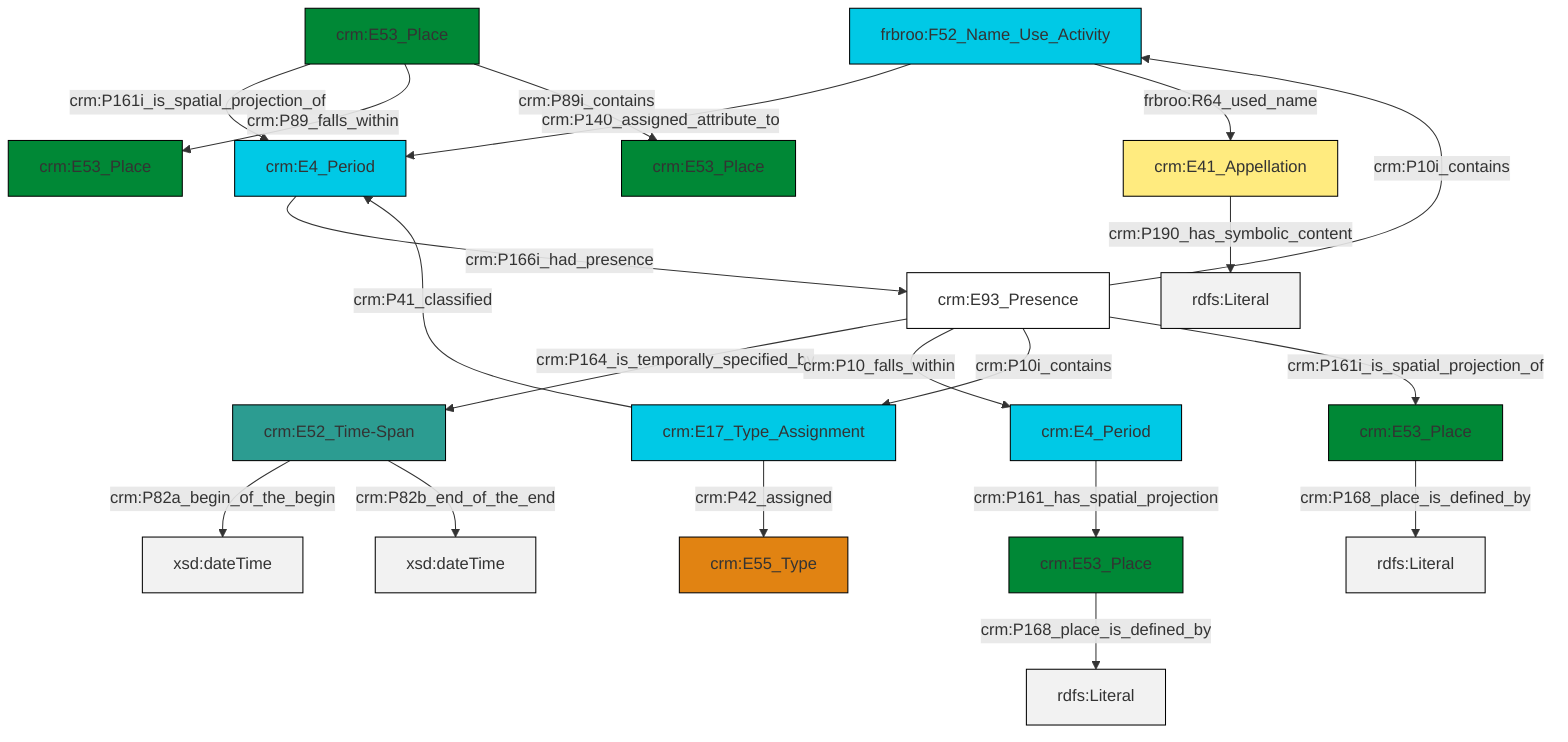 graph TD
classDef Literal fill:#f2f2f2,stroke:#000000;
classDef CRM_Entity fill:#FFFFFF,stroke:#000000;
classDef Temporal_Entity fill:#00C9E6, stroke:#000000;
classDef Type fill:#E18312, stroke:#000000;
classDef Time-Span fill:#2C9C91, stroke:#000000;
classDef Appellation fill:#FFEB7F, stroke:#000000;
classDef Place fill:#008836, stroke:#000000;
classDef Persistent_Item fill:#B266B2, stroke:#000000;
classDef Conceptual_Object fill:#FFD700, stroke:#000000;
classDef Physical_Thing fill:#D2B48C, stroke:#000000;
classDef Actor fill:#f58aad, stroke:#000000;
classDef PC_Classes fill:#4ce600, stroke:#000000;
classDef Multi fill:#cccccc,stroke:#000000;

0["crm:E53_Place"]:::Place -->|crm:P168_place_is_defined_by| 1[rdfs:Literal]:::Literal
4["crm:E52_Time-Span"]:::Time-Span -->|crm:P82a_begin_of_the_begin| 5[xsd:dateTime]:::Literal
8["crm:E93_Presence"]:::CRM_Entity -->|crm:P164_is_temporally_specified_by| 4["crm:E52_Time-Span"]:::Time-Span
6["crm:E53_Place"]:::Place -->|crm:P161i_is_spatial_projection_of| 9["crm:E4_Period"]:::Temporal_Entity
10["crm:E53_Place"]:::Place -->|crm:P168_place_is_defined_by| 11[rdfs:Literal]:::Literal
2["frbroo:F52_Name_Use_Activity"]:::Temporal_Entity -->|crm:P140_assigned_attribute_to| 9["crm:E4_Period"]:::Temporal_Entity
14["crm:E41_Appellation"]:::Appellation -->|crm:P190_has_symbolic_content| 15[rdfs:Literal]:::Literal
19["crm:E4_Period"]:::Temporal_Entity -->|crm:P161_has_spatial_projection| 10["crm:E53_Place"]:::Place
8["crm:E93_Presence"]:::CRM_Entity -->|crm:P10i_contains| 2["frbroo:F52_Name_Use_Activity"]:::Temporal_Entity
9["crm:E4_Period"]:::Temporal_Entity -->|crm:P166i_had_presence| 8["crm:E93_Presence"]:::CRM_Entity
8["crm:E93_Presence"]:::CRM_Entity -->|crm:P10_falls_within| 19["crm:E4_Period"]:::Temporal_Entity
6["crm:E53_Place"]:::Place -->|crm:P89_falls_within| 12["crm:E53_Place"]:::Place
8["crm:E93_Presence"]:::CRM_Entity -->|crm:P10i_contains| 23["crm:E17_Type_Assignment"]:::Temporal_Entity
23["crm:E17_Type_Assignment"]:::Temporal_Entity -->|crm:P42_assigned| 20["crm:E55_Type"]:::Type
23["crm:E17_Type_Assignment"]:::Temporal_Entity -->|crm:P41_classified| 9["crm:E4_Period"]:::Temporal_Entity
4["crm:E52_Time-Span"]:::Time-Span -->|crm:P82b_end_of_the_end| 27[xsd:dateTime]:::Literal
8["crm:E93_Presence"]:::CRM_Entity -->|crm:P161i_is_spatial_projection_of| 0["crm:E53_Place"]:::Place
2["frbroo:F52_Name_Use_Activity"]:::Temporal_Entity -->|frbroo:R64_used_name| 14["crm:E41_Appellation"]:::Appellation
6["crm:E53_Place"]:::Place -->|crm:P89i_contains| 28["crm:E53_Place"]:::Place